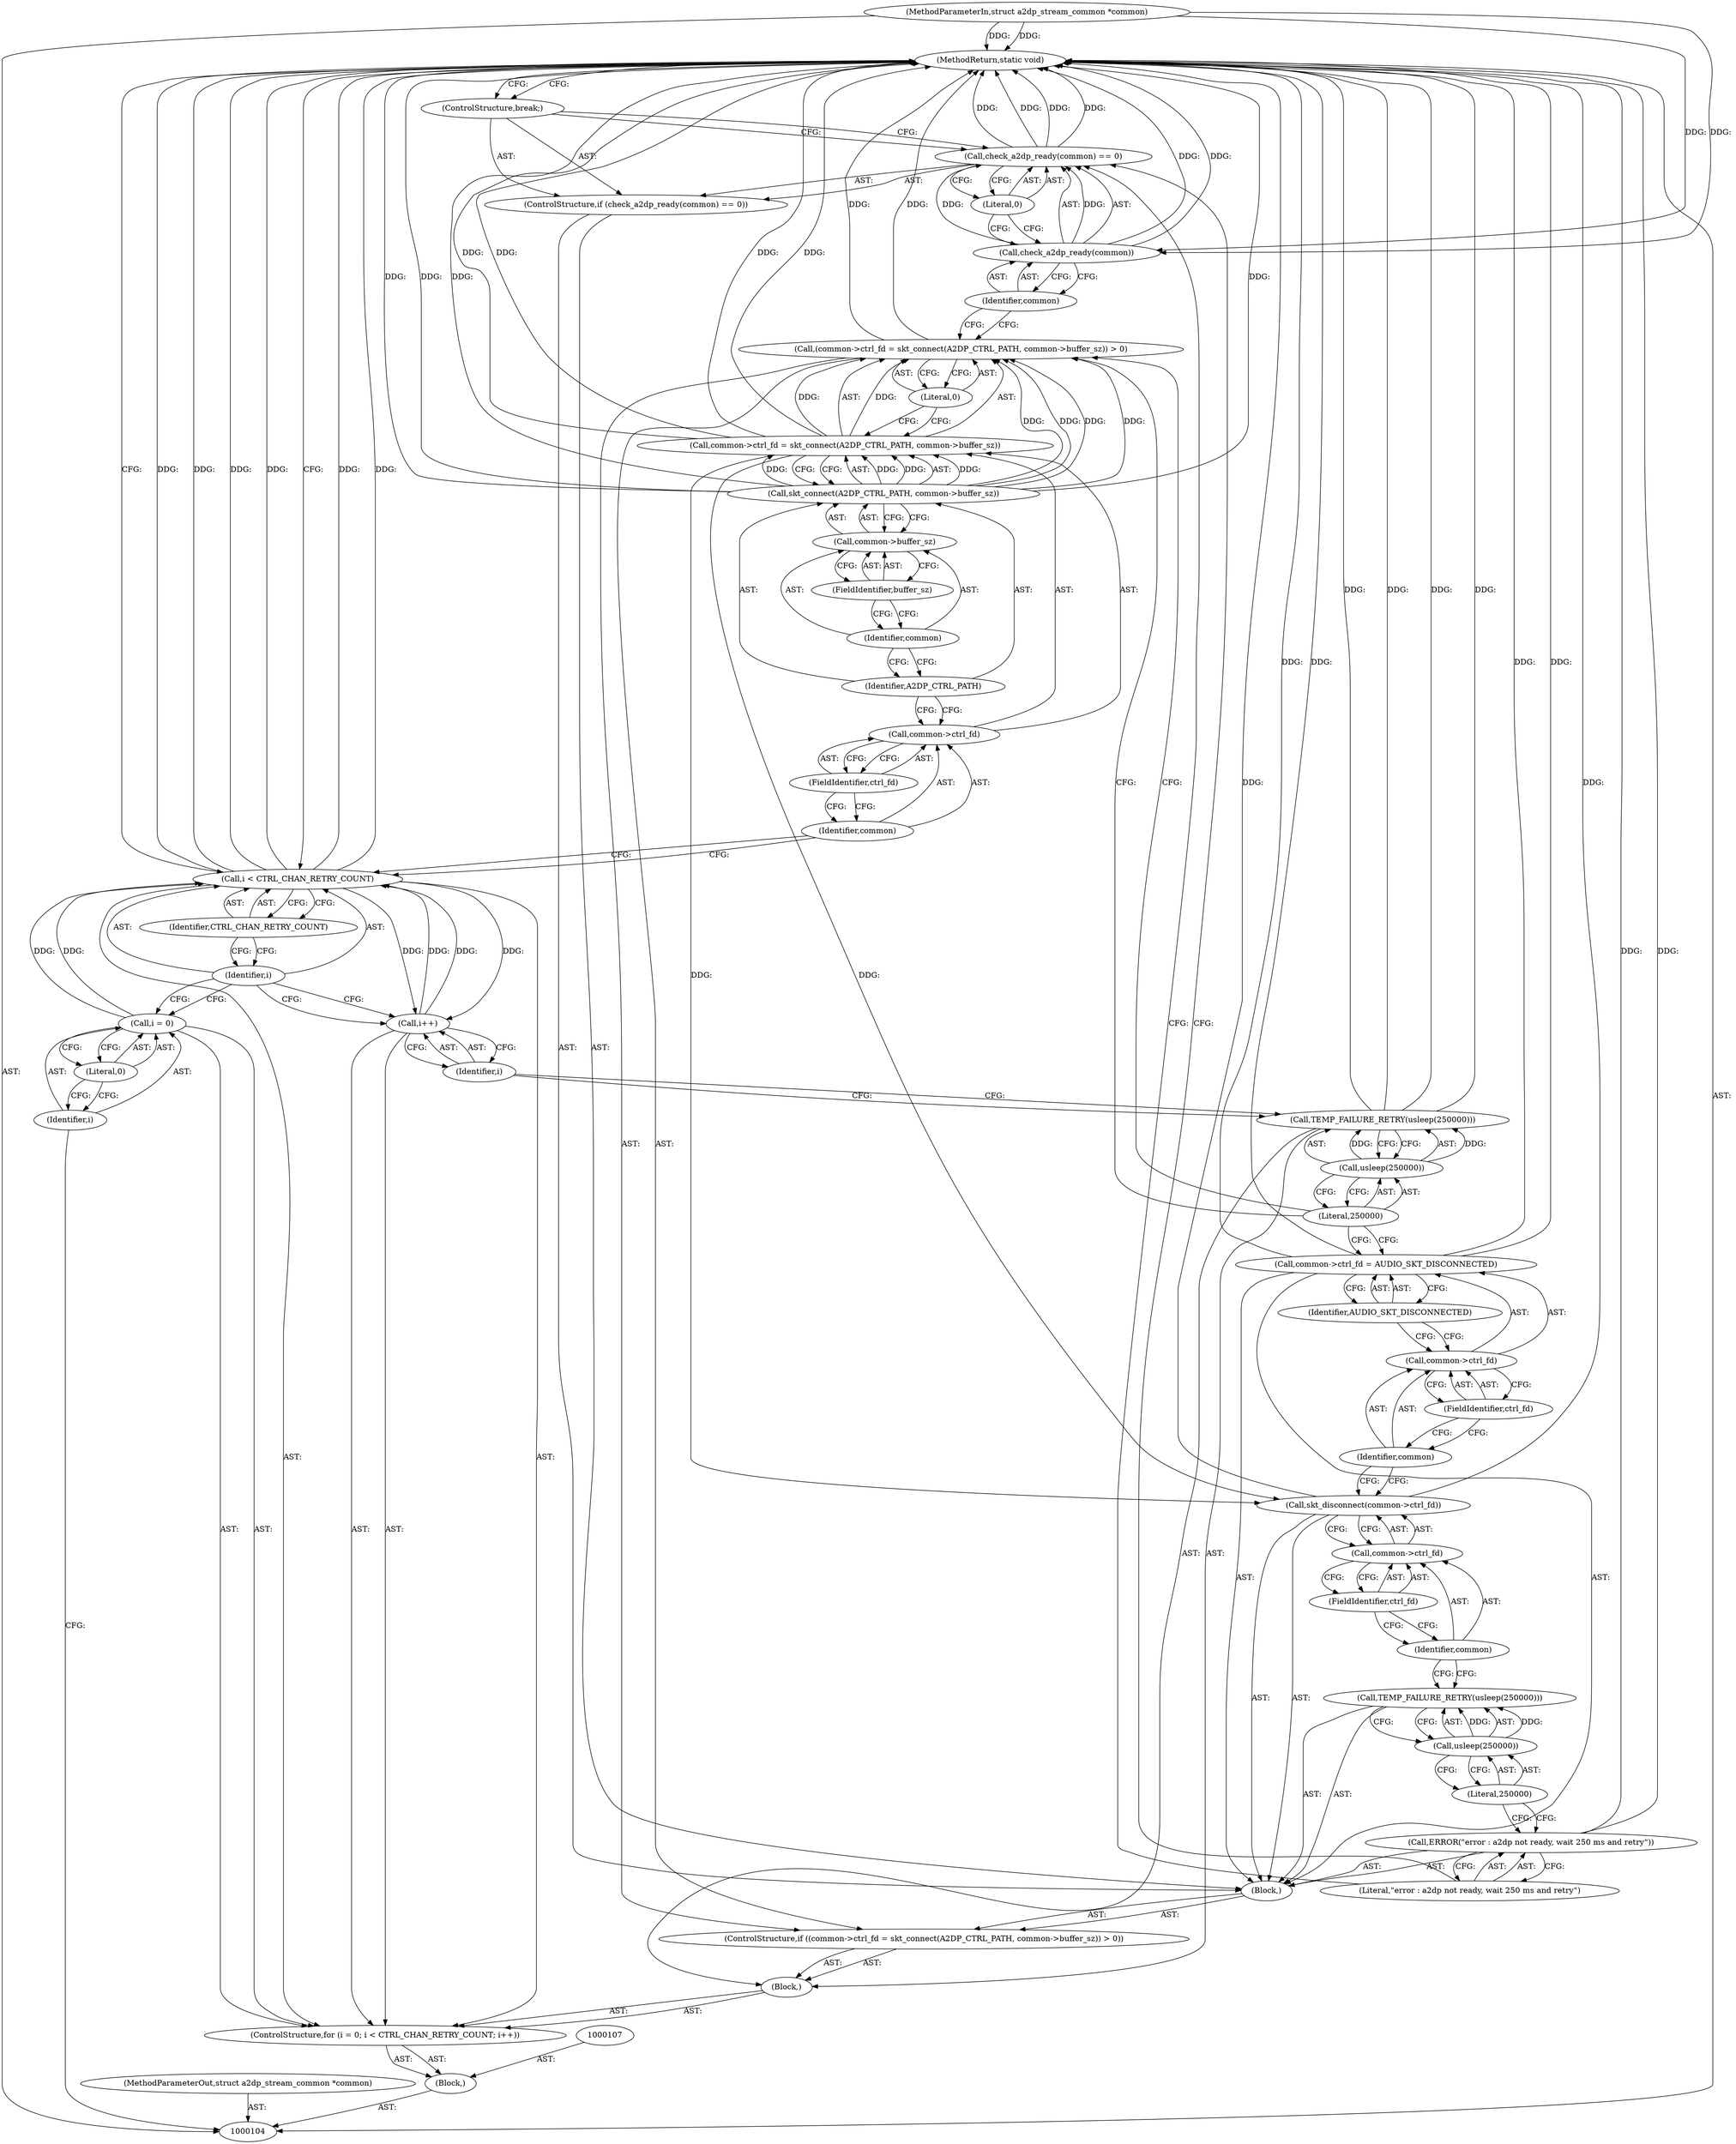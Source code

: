 digraph "0_Android_472271b153c5dc53c28beac55480a8d8434b2d5c_1" {
"1000154" [label="(MethodReturn,static void)"];
"1000105" [label="(MethodParameterIn,struct a2dp_stream_common *common)"];
"1000216" [label="(MethodParameterOut,struct a2dp_stream_common *common)"];
"1000130" [label="(Block,)"];
"1000131" [label="(ControlStructure,if (check_a2dp_ready(common) == 0))"];
"1000134" [label="(Identifier,common)"];
"1000135" [label="(Literal,0)"];
"1000132" [label="(Call,check_a2dp_ready(common) == 0)"];
"1000133" [label="(Call,check_a2dp_ready(common))"];
"1000136" [label="(ControlStructure,break;)"];
"1000137" [label="(Call,ERROR(\"error : a2dp not ready, wait 250 ms and retry\"))"];
"1000138" [label="(Literal,\"error : a2dp not ready, wait 250 ms and retry\")"];
"1000139" [label="(Call,TEMP_FAILURE_RETRY(usleep(250000)))"];
"1000140" [label="(Call,usleep(250000))"];
"1000141" [label="(Literal,250000)"];
"1000142" [label="(Call,skt_disconnect(common->ctrl_fd))"];
"1000143" [label="(Call,common->ctrl_fd)"];
"1000144" [label="(Identifier,common)"];
"1000145" [label="(FieldIdentifier,ctrl_fd)"];
"1000146" [label="(Call,common->ctrl_fd = AUDIO_SKT_DISCONNECTED)"];
"1000147" [label="(Call,common->ctrl_fd)"];
"1000148" [label="(Identifier,common)"];
"1000149" [label="(FieldIdentifier,ctrl_fd)"];
"1000150" [label="(Identifier,AUDIO_SKT_DISCONNECTED)"];
"1000106" [label="(Block,)"];
"1000152" [label="(Call,usleep(250000))"];
"1000153" [label="(Literal,250000)"];
"1000151" [label="(Call,TEMP_FAILURE_RETRY(usleep(250000)))"];
"1000108" [label="(ControlStructure,for (i = 0; i < CTRL_CHAN_RETRY_COUNT; i++))"];
"1000111" [label="(Literal,0)"];
"1000112" [label="(Call,i < CTRL_CHAN_RETRY_COUNT)"];
"1000113" [label="(Identifier,i)"];
"1000114" [label="(Identifier,CTRL_CHAN_RETRY_COUNT)"];
"1000115" [label="(Call,i++)"];
"1000116" [label="(Identifier,i)"];
"1000109" [label="(Call,i = 0)"];
"1000110" [label="(Identifier,i)"];
"1000117" [label="(Block,)"];
"1000118" [label="(ControlStructure,if ((common->ctrl_fd = skt_connect(A2DP_CTRL_PATH, common->buffer_sz)) > 0))"];
"1000123" [label="(FieldIdentifier,ctrl_fd)"];
"1000124" [label="(Call,skt_connect(A2DP_CTRL_PATH, common->buffer_sz))"];
"1000125" [label="(Identifier,A2DP_CTRL_PATH)"];
"1000119" [label="(Call,(common->ctrl_fd = skt_connect(A2DP_CTRL_PATH, common->buffer_sz)) > 0)"];
"1000126" [label="(Call,common->buffer_sz)"];
"1000127" [label="(Identifier,common)"];
"1000120" [label="(Call,common->ctrl_fd = skt_connect(A2DP_CTRL_PATH, common->buffer_sz))"];
"1000121" [label="(Call,common->ctrl_fd)"];
"1000122" [label="(Identifier,common)"];
"1000128" [label="(FieldIdentifier,buffer_sz)"];
"1000129" [label="(Literal,0)"];
"1000154" -> "1000104"  [label="AST: "];
"1000154" -> "1000112"  [label="CFG: "];
"1000154" -> "1000136"  [label="CFG: "];
"1000124" -> "1000154"  [label="DDG: "];
"1000124" -> "1000154"  [label="DDG: "];
"1000142" -> "1000154"  [label="DDG: "];
"1000151" -> "1000154"  [label="DDG: "];
"1000151" -> "1000154"  [label="DDG: "];
"1000105" -> "1000154"  [label="DDG: "];
"1000112" -> "1000154"  [label="DDG: "];
"1000112" -> "1000154"  [label="DDG: "];
"1000112" -> "1000154"  [label="DDG: "];
"1000132" -> "1000154"  [label="DDG: "];
"1000132" -> "1000154"  [label="DDG: "];
"1000133" -> "1000154"  [label="DDG: "];
"1000146" -> "1000154"  [label="DDG: "];
"1000146" -> "1000154"  [label="DDG: "];
"1000119" -> "1000154"  [label="DDG: "];
"1000120" -> "1000154"  [label="DDG: "];
"1000120" -> "1000154"  [label="DDG: "];
"1000137" -> "1000154"  [label="DDG: "];
"1000105" -> "1000104"  [label="AST: "];
"1000105" -> "1000154"  [label="DDG: "];
"1000105" -> "1000133"  [label="DDG: "];
"1000216" -> "1000104"  [label="AST: "];
"1000130" -> "1000118"  [label="AST: "];
"1000131" -> "1000130"  [label="AST: "];
"1000137" -> "1000130"  [label="AST: "];
"1000139" -> "1000130"  [label="AST: "];
"1000142" -> "1000130"  [label="AST: "];
"1000146" -> "1000130"  [label="AST: "];
"1000131" -> "1000130"  [label="AST: "];
"1000132" -> "1000131"  [label="AST: "];
"1000136" -> "1000131"  [label="AST: "];
"1000134" -> "1000133"  [label="AST: "];
"1000134" -> "1000119"  [label="CFG: "];
"1000133" -> "1000134"  [label="CFG: "];
"1000135" -> "1000132"  [label="AST: "];
"1000135" -> "1000133"  [label="CFG: "];
"1000132" -> "1000135"  [label="CFG: "];
"1000132" -> "1000131"  [label="AST: "];
"1000132" -> "1000135"  [label="CFG: "];
"1000133" -> "1000132"  [label="AST: "];
"1000135" -> "1000132"  [label="AST: "];
"1000136" -> "1000132"  [label="CFG: "];
"1000138" -> "1000132"  [label="CFG: "];
"1000132" -> "1000154"  [label="DDG: "];
"1000132" -> "1000154"  [label="DDG: "];
"1000133" -> "1000132"  [label="DDG: "];
"1000133" -> "1000132"  [label="AST: "];
"1000133" -> "1000134"  [label="CFG: "];
"1000134" -> "1000133"  [label="AST: "];
"1000135" -> "1000133"  [label="CFG: "];
"1000133" -> "1000154"  [label="DDG: "];
"1000133" -> "1000132"  [label="DDG: "];
"1000105" -> "1000133"  [label="DDG: "];
"1000136" -> "1000131"  [label="AST: "];
"1000136" -> "1000132"  [label="CFG: "];
"1000154" -> "1000136"  [label="CFG: "];
"1000137" -> "1000130"  [label="AST: "];
"1000137" -> "1000138"  [label="CFG: "];
"1000138" -> "1000137"  [label="AST: "];
"1000141" -> "1000137"  [label="CFG: "];
"1000137" -> "1000154"  [label="DDG: "];
"1000138" -> "1000137"  [label="AST: "];
"1000138" -> "1000132"  [label="CFG: "];
"1000137" -> "1000138"  [label="CFG: "];
"1000139" -> "1000130"  [label="AST: "];
"1000139" -> "1000140"  [label="CFG: "];
"1000140" -> "1000139"  [label="AST: "];
"1000144" -> "1000139"  [label="CFG: "];
"1000140" -> "1000139"  [label="DDG: "];
"1000140" -> "1000139"  [label="AST: "];
"1000140" -> "1000141"  [label="CFG: "];
"1000141" -> "1000140"  [label="AST: "];
"1000139" -> "1000140"  [label="CFG: "];
"1000140" -> "1000139"  [label="DDG: "];
"1000141" -> "1000140"  [label="AST: "];
"1000141" -> "1000137"  [label="CFG: "];
"1000140" -> "1000141"  [label="CFG: "];
"1000142" -> "1000130"  [label="AST: "];
"1000142" -> "1000143"  [label="CFG: "];
"1000143" -> "1000142"  [label="AST: "];
"1000148" -> "1000142"  [label="CFG: "];
"1000142" -> "1000154"  [label="DDG: "];
"1000120" -> "1000142"  [label="DDG: "];
"1000143" -> "1000142"  [label="AST: "];
"1000143" -> "1000145"  [label="CFG: "];
"1000144" -> "1000143"  [label="AST: "];
"1000145" -> "1000143"  [label="AST: "];
"1000142" -> "1000143"  [label="CFG: "];
"1000144" -> "1000143"  [label="AST: "];
"1000144" -> "1000139"  [label="CFG: "];
"1000145" -> "1000144"  [label="CFG: "];
"1000145" -> "1000143"  [label="AST: "];
"1000145" -> "1000144"  [label="CFG: "];
"1000143" -> "1000145"  [label="CFG: "];
"1000146" -> "1000130"  [label="AST: "];
"1000146" -> "1000150"  [label="CFG: "];
"1000147" -> "1000146"  [label="AST: "];
"1000150" -> "1000146"  [label="AST: "];
"1000153" -> "1000146"  [label="CFG: "];
"1000146" -> "1000154"  [label="DDG: "];
"1000146" -> "1000154"  [label="DDG: "];
"1000147" -> "1000146"  [label="AST: "];
"1000147" -> "1000149"  [label="CFG: "];
"1000148" -> "1000147"  [label="AST: "];
"1000149" -> "1000147"  [label="AST: "];
"1000150" -> "1000147"  [label="CFG: "];
"1000148" -> "1000147"  [label="AST: "];
"1000148" -> "1000142"  [label="CFG: "];
"1000149" -> "1000148"  [label="CFG: "];
"1000149" -> "1000147"  [label="AST: "];
"1000149" -> "1000148"  [label="CFG: "];
"1000147" -> "1000149"  [label="CFG: "];
"1000150" -> "1000146"  [label="AST: "];
"1000150" -> "1000147"  [label="CFG: "];
"1000146" -> "1000150"  [label="CFG: "];
"1000106" -> "1000104"  [label="AST: "];
"1000107" -> "1000106"  [label="AST: "];
"1000108" -> "1000106"  [label="AST: "];
"1000152" -> "1000151"  [label="AST: "];
"1000152" -> "1000153"  [label="CFG: "];
"1000153" -> "1000152"  [label="AST: "];
"1000151" -> "1000152"  [label="CFG: "];
"1000152" -> "1000151"  [label="DDG: "];
"1000153" -> "1000152"  [label="AST: "];
"1000153" -> "1000146"  [label="CFG: "];
"1000153" -> "1000119"  [label="CFG: "];
"1000152" -> "1000153"  [label="CFG: "];
"1000151" -> "1000117"  [label="AST: "];
"1000151" -> "1000152"  [label="CFG: "];
"1000152" -> "1000151"  [label="AST: "];
"1000116" -> "1000151"  [label="CFG: "];
"1000151" -> "1000154"  [label="DDG: "];
"1000151" -> "1000154"  [label="DDG: "];
"1000152" -> "1000151"  [label="DDG: "];
"1000108" -> "1000106"  [label="AST: "];
"1000109" -> "1000108"  [label="AST: "];
"1000112" -> "1000108"  [label="AST: "];
"1000115" -> "1000108"  [label="AST: "];
"1000117" -> "1000108"  [label="AST: "];
"1000111" -> "1000109"  [label="AST: "];
"1000111" -> "1000110"  [label="CFG: "];
"1000109" -> "1000111"  [label="CFG: "];
"1000112" -> "1000108"  [label="AST: "];
"1000112" -> "1000114"  [label="CFG: "];
"1000113" -> "1000112"  [label="AST: "];
"1000114" -> "1000112"  [label="AST: "];
"1000122" -> "1000112"  [label="CFG: "];
"1000154" -> "1000112"  [label="CFG: "];
"1000112" -> "1000154"  [label="DDG: "];
"1000112" -> "1000154"  [label="DDG: "];
"1000112" -> "1000154"  [label="DDG: "];
"1000109" -> "1000112"  [label="DDG: "];
"1000115" -> "1000112"  [label="DDG: "];
"1000112" -> "1000115"  [label="DDG: "];
"1000113" -> "1000112"  [label="AST: "];
"1000113" -> "1000109"  [label="CFG: "];
"1000113" -> "1000115"  [label="CFG: "];
"1000114" -> "1000113"  [label="CFG: "];
"1000114" -> "1000112"  [label="AST: "];
"1000114" -> "1000113"  [label="CFG: "];
"1000112" -> "1000114"  [label="CFG: "];
"1000115" -> "1000108"  [label="AST: "];
"1000115" -> "1000116"  [label="CFG: "];
"1000116" -> "1000115"  [label="AST: "];
"1000113" -> "1000115"  [label="CFG: "];
"1000115" -> "1000112"  [label="DDG: "];
"1000112" -> "1000115"  [label="DDG: "];
"1000116" -> "1000115"  [label="AST: "];
"1000116" -> "1000151"  [label="CFG: "];
"1000115" -> "1000116"  [label="CFG: "];
"1000109" -> "1000108"  [label="AST: "];
"1000109" -> "1000111"  [label="CFG: "];
"1000110" -> "1000109"  [label="AST: "];
"1000111" -> "1000109"  [label="AST: "];
"1000113" -> "1000109"  [label="CFG: "];
"1000109" -> "1000112"  [label="DDG: "];
"1000110" -> "1000109"  [label="AST: "];
"1000110" -> "1000104"  [label="CFG: "];
"1000111" -> "1000110"  [label="CFG: "];
"1000117" -> "1000108"  [label="AST: "];
"1000118" -> "1000117"  [label="AST: "];
"1000151" -> "1000117"  [label="AST: "];
"1000118" -> "1000117"  [label="AST: "];
"1000119" -> "1000118"  [label="AST: "];
"1000130" -> "1000118"  [label="AST: "];
"1000123" -> "1000121"  [label="AST: "];
"1000123" -> "1000122"  [label="CFG: "];
"1000121" -> "1000123"  [label="CFG: "];
"1000124" -> "1000120"  [label="AST: "];
"1000124" -> "1000126"  [label="CFG: "];
"1000125" -> "1000124"  [label="AST: "];
"1000126" -> "1000124"  [label="AST: "];
"1000120" -> "1000124"  [label="CFG: "];
"1000124" -> "1000154"  [label="DDG: "];
"1000124" -> "1000154"  [label="DDG: "];
"1000124" -> "1000119"  [label="DDG: "];
"1000124" -> "1000119"  [label="DDG: "];
"1000124" -> "1000120"  [label="DDG: "];
"1000124" -> "1000120"  [label="DDG: "];
"1000125" -> "1000124"  [label="AST: "];
"1000125" -> "1000121"  [label="CFG: "];
"1000127" -> "1000125"  [label="CFG: "];
"1000119" -> "1000118"  [label="AST: "];
"1000119" -> "1000129"  [label="CFG: "];
"1000120" -> "1000119"  [label="AST: "];
"1000129" -> "1000119"  [label="AST: "];
"1000134" -> "1000119"  [label="CFG: "];
"1000153" -> "1000119"  [label="CFG: "];
"1000119" -> "1000154"  [label="DDG: "];
"1000120" -> "1000119"  [label="DDG: "];
"1000124" -> "1000119"  [label="DDG: "];
"1000124" -> "1000119"  [label="DDG: "];
"1000126" -> "1000124"  [label="AST: "];
"1000126" -> "1000128"  [label="CFG: "];
"1000127" -> "1000126"  [label="AST: "];
"1000128" -> "1000126"  [label="AST: "];
"1000124" -> "1000126"  [label="CFG: "];
"1000127" -> "1000126"  [label="AST: "];
"1000127" -> "1000125"  [label="CFG: "];
"1000128" -> "1000127"  [label="CFG: "];
"1000120" -> "1000119"  [label="AST: "];
"1000120" -> "1000124"  [label="CFG: "];
"1000121" -> "1000120"  [label="AST: "];
"1000124" -> "1000120"  [label="AST: "];
"1000129" -> "1000120"  [label="CFG: "];
"1000120" -> "1000154"  [label="DDG: "];
"1000120" -> "1000154"  [label="DDG: "];
"1000120" -> "1000119"  [label="DDG: "];
"1000124" -> "1000120"  [label="DDG: "];
"1000124" -> "1000120"  [label="DDG: "];
"1000120" -> "1000142"  [label="DDG: "];
"1000121" -> "1000120"  [label="AST: "];
"1000121" -> "1000123"  [label="CFG: "];
"1000122" -> "1000121"  [label="AST: "];
"1000123" -> "1000121"  [label="AST: "];
"1000125" -> "1000121"  [label="CFG: "];
"1000122" -> "1000121"  [label="AST: "];
"1000122" -> "1000112"  [label="CFG: "];
"1000123" -> "1000122"  [label="CFG: "];
"1000128" -> "1000126"  [label="AST: "];
"1000128" -> "1000127"  [label="CFG: "];
"1000126" -> "1000128"  [label="CFG: "];
"1000129" -> "1000119"  [label="AST: "];
"1000129" -> "1000120"  [label="CFG: "];
"1000119" -> "1000129"  [label="CFG: "];
}
